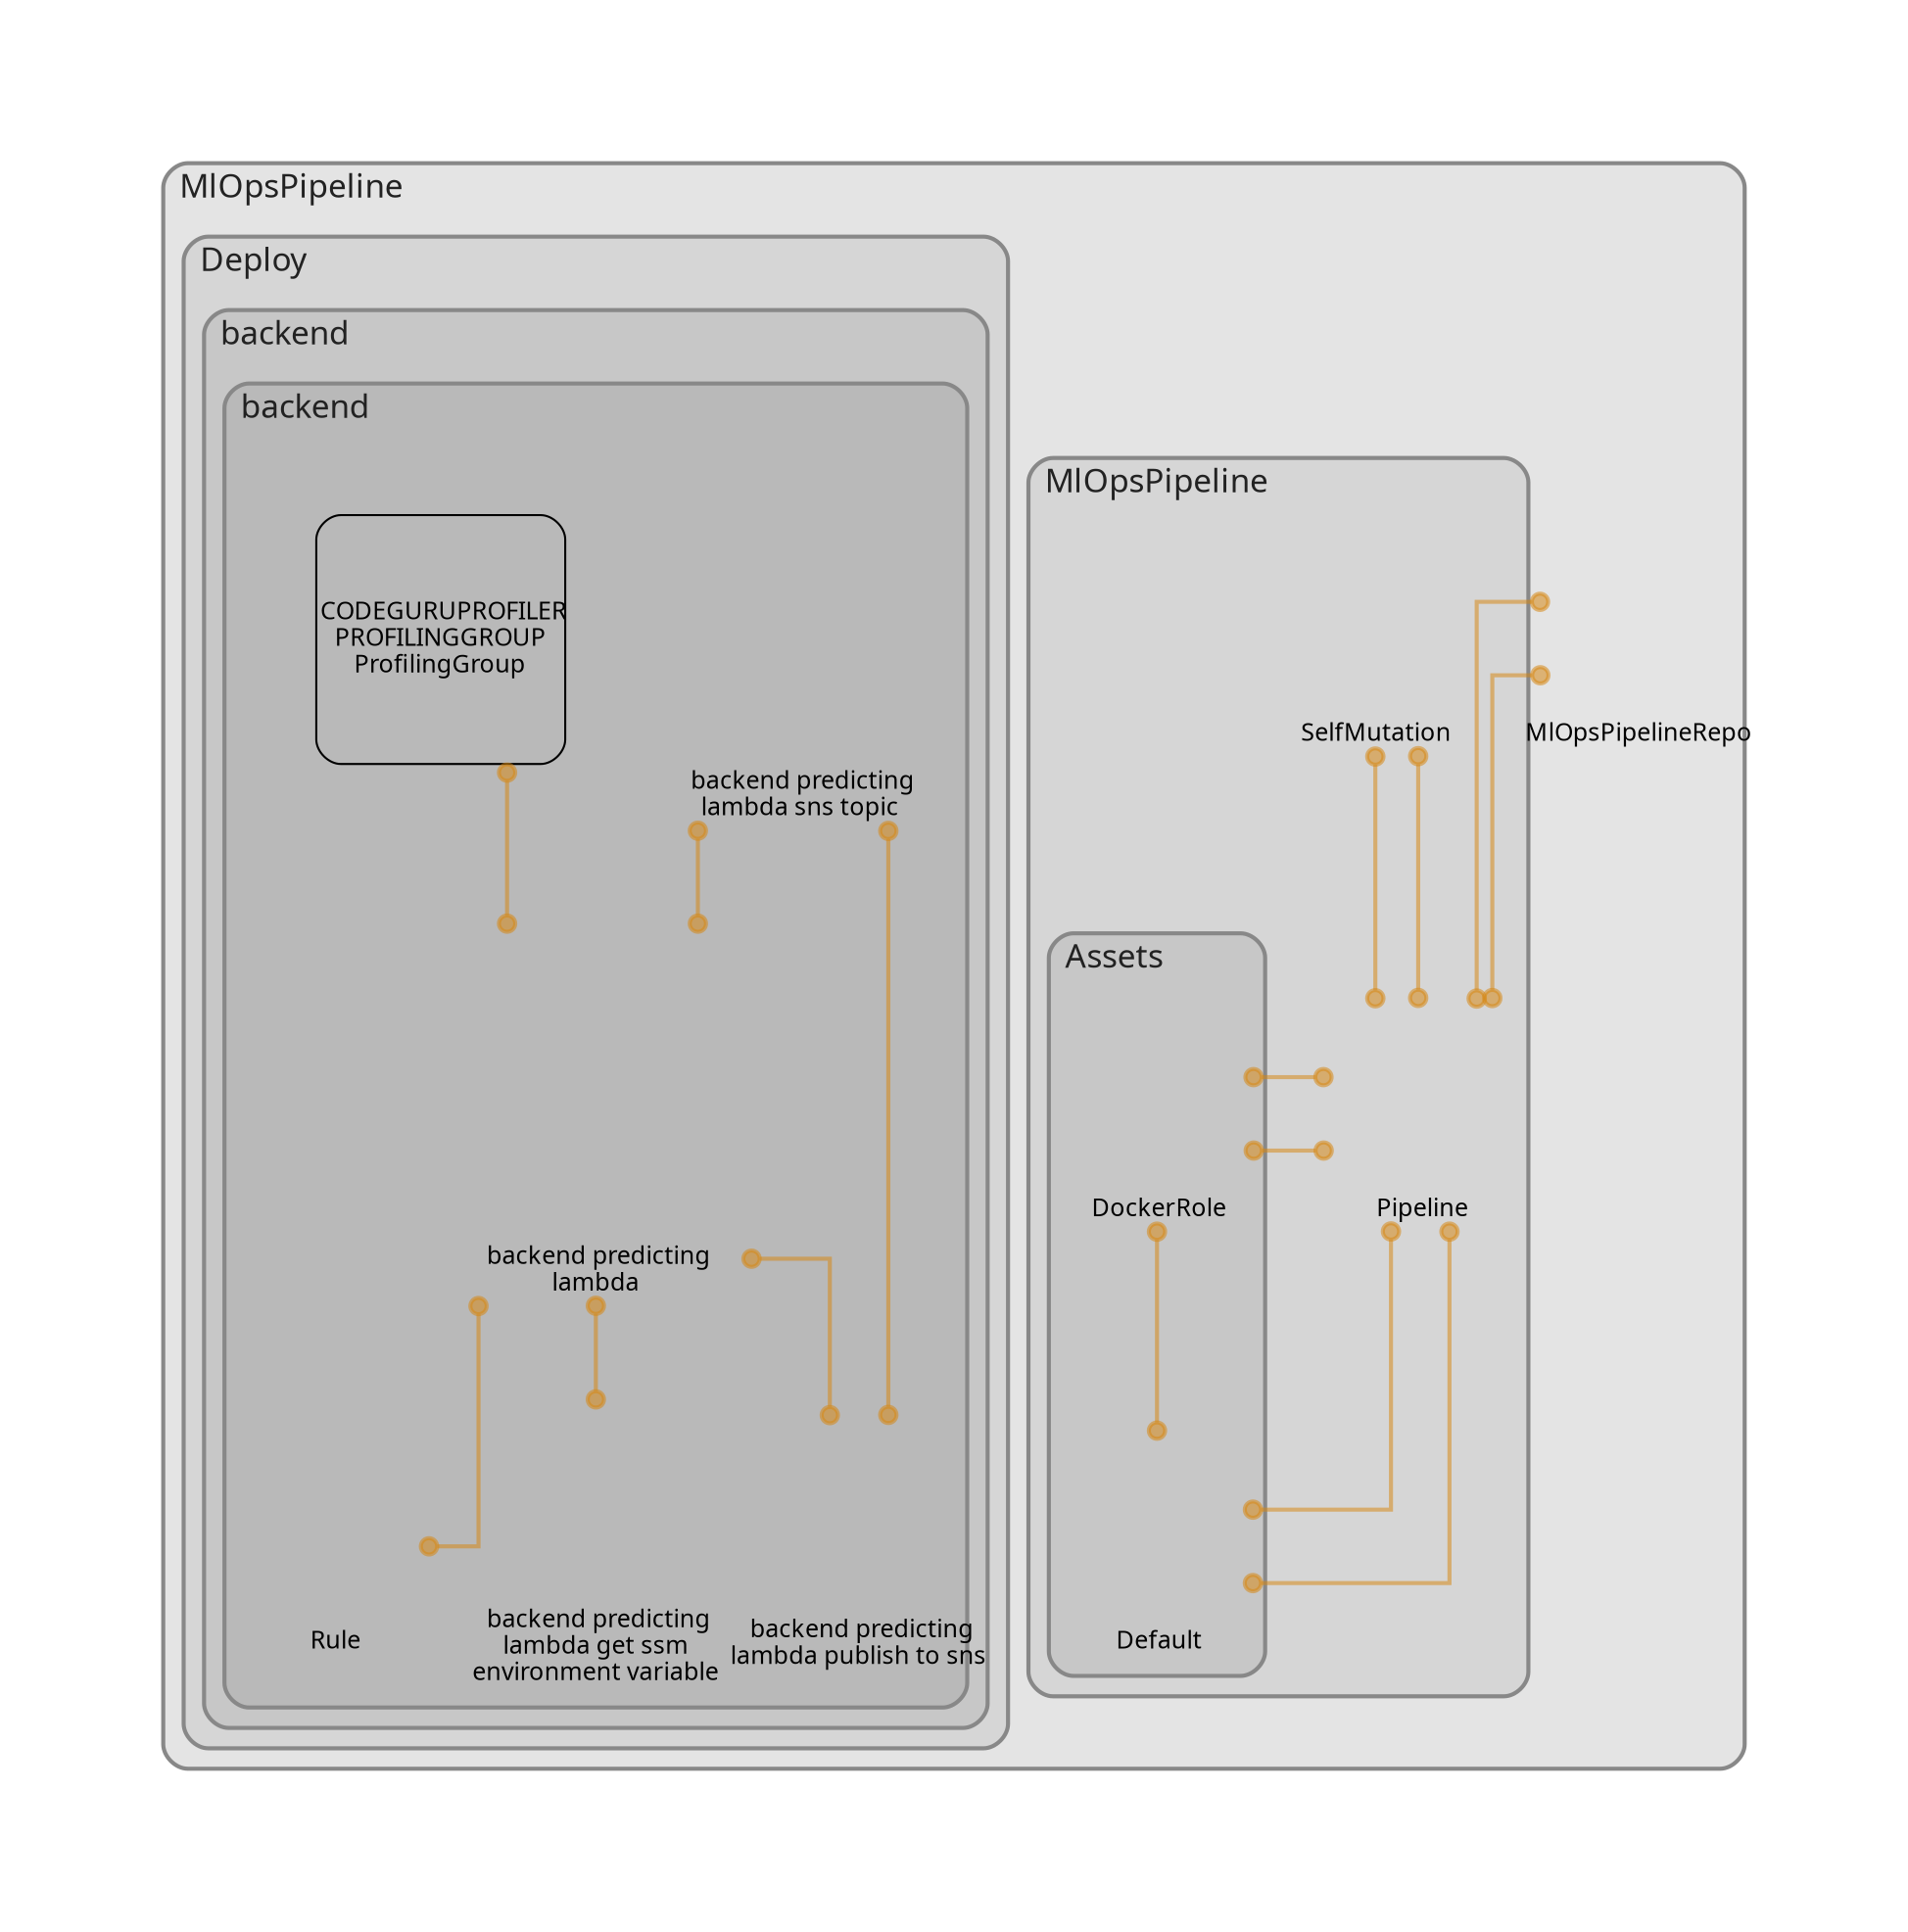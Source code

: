digraph "Diagram" {
  splines = "ortho";
  pad = "1.0";
  nodesep = "0.60";
  ranksep = "0.75";
  fontname = "Sans-Serif";
  fontsize = "15";
  dpi = "200";
  rankdir = "BT";
  compound = "true";
  fontcolor = "#222222";
  edge [
    color = "#D5871488",
    penwidth = 2,
    arrowhead = "dot",
    arrowtail = "dot",
  ];
  node [
    shape = "box",
    style = "rounded",
    fixedsize = true,
    width = 1.7,
    height = 1.7,
    labelloc = "c",
    imagescale = true,
    fontname = "Sans-Serif",
    fontsize = 8,
    margin = 8,
  ];
  subgraph "MlOpsPipeline" {
    subgraph "cluster-SubGraph.MlOpsPipeline" {
      graph [
        label = "MlOpsPipeline",
        labelloc = "b",
        labeljust = "l",
        margin = "10",
        fontsize = "16",
        penwidth = "2",
        pencolor = "#888888",
        style = "filled,rounded",
        fillcolor = "#e4e4e4",
      ];
      "MlOpsPipeline/MlOpsPipelineRepo" [
        label = " MlOpsPipelineRepo",
        fontsize = 12,
        image = "/Users/martin/PycharmProjects/ml-ops-cdk-blood-glucose/iac/node_modules/cdk-dia/icons/aws/Service/Arch_Developer- Tools/64/Arch_AWS-CodeCommit_64@5x.png",
        imagescale = "true",
        imagepos = "tc",
        penwidth = "0",
        shape = "node",
        fixedsize = "true",
        labelloc = "b",
        width = 1.2,
        height = 1.466,
      ];
      subgraph "cluster-SubGraph.MlOpsPipeline" {
        graph [
          label = "MlOpsPipeline",
          labelloc = "b",
          labeljust = "l",
          margin = "10",
          fontsize = "16",
          penwidth = "2",
          pencolor = "#888888",
          style = "filled,rounded",
          fillcolor = "#d6d6d6",
        ];
        "MlOpsPipeline/MlOpsPipeline/Pipeline" [
          label = " Pipeline",
          fontsize = 12,
          image = "/Users/martin/PycharmProjects/ml-ops-cdk-blood-glucose/iac/node_modules/cdk-dia/icons/aws/Service/Arch_Developer- Tools/64/Arch_AWS-CodePipeline_64@5x.png",
          imagescale = "true",
          imagepos = "tc",
          penwidth = "0",
          shape = "node",
          fixedsize = "true",
          labelloc = "b",
          width = 1.2,
          height = 1.466,
        ];
        "MlOpsPipeline/MlOpsPipeline/UpdatePipeline/SelfMutation" [
          label = " SelfMutation",
          fontsize = 12,
          image = "/Users/martin/PycharmProjects/ml-ops-cdk-blood-glucose/iac/node_modules/cdk-dia/icons/aws/Service/Arch_Developer- Tools/64/Arch_Amazon-CodeBuild_64@5x.png",
          imagescale = "true",
          imagepos = "tc",
          penwidth = "0",
          shape = "node",
          fixedsize = "true",
          labelloc = "b",
          width = 1.2,
          height = 1.466,
        ];
        subgraph "cluster-SubGraph.Assets" {
          graph [
            label = "Assets",
            labelloc = "b",
            labeljust = "l",
            margin = "10",
            fontsize = "16",
            penwidth = "2",
            pencolor = "#888888",
            style = "filled,rounded",
            fillcolor = "#c7c7c7",
          ];
          "MlOpsPipeline/MlOpsPipeline/Assets/DockerRole" [
            label = " DockerRole",
            fontsize = 12,
            image = "/Users/martin/PycharmProjects/ml-ops-cdk-blood-glucose/iac/node_modules/cdk-dia/icons/aws/Service/Arch_Security-Identity-Compliance/64/Arch_AWS-Identity-and-Access-Management_64@5x.png",
            imagescale = "true",
            imagepos = "tc",
            penwidth = "0",
            shape = "node",
            fixedsize = "true",
            labelloc = "b",
            width = 1.2,
            height = 1.466,
          ];
          "MlOpsPipeline/MlOpsPipeline/Assets/DockerAsset1/Default" [
            label = " Default",
            fontsize = 12,
            image = "/Users/martin/PycharmProjects/ml-ops-cdk-blood-glucose/iac/node_modules/cdk-dia/icons/aws/Service/Arch_Developer- Tools/64/Arch_Amazon-CodeBuild_64@5x.png",
            imagescale = "true",
            imagepos = "tc",
            penwidth = "0",
            shape = "node",
            fixedsize = "true",
            labelloc = "b",
            width = 1.2,
            height = 1.466,
          ];
        }
      }
      subgraph "cluster-SubGraph.Deploy" {
        graph [
          label = "Deploy",
          labelloc = "b",
          labeljust = "l",
          margin = "10",
          fontsize = "16",
          penwidth = "2",
          pencolor = "#888888",
          style = "filled,rounded",
          fillcolor = "#d6d6d6",
        ];
        subgraph "cluster-SubGraph.backend" {
          graph [
            label = "backend",
            labelloc = "b",
            labeljust = "l",
            margin = "10",
            fontsize = "16",
            penwidth = "2",
            pencolor = "#888888",
            style = "filled,rounded",
            fillcolor = "#c7c7c7",
          ];
          subgraph "cluster-SubGraph.backend" {
            graph [
              label = "backend",
              labelloc = "b",
              labeljust = "l",
              margin = "10",
              fontsize = "16",
              penwidth = "2",
              pencolor = "#888888",
              style = "filled,rounded",
              fillcolor = "#b9b9b9",
            ];
            "MlOpsPipeline/Deploy/backend/backend/backend-predicting-lambda-sns-topic" [
              label = " backend predicting\nlambda sns topic",
              fontsize = 12,
              image = "/Users/martin/PycharmProjects/ml-ops-cdk-blood-glucose/iac/node_modules/cdk-dia/icons/aws/Service/Arch_App-Integration/Arch_64/Arch_AWS-Simple-Notification-Service_64@5x.png",
              imagescale = "true",
              imagepos = "tc",
              penwidth = "0",
              shape = "node",
              fixedsize = "true",
              labelloc = "b",
              width = 2,
              height = 2.4819999999999998,
            ];
            "MlOpsPipeline/Deploy/backend/backend/backend-predicting-lambda" [
              label = " backend predicting\nlambda",
              fontsize = 12,
              image = "/Users/martin/PycharmProjects/ml-ops-cdk-blood-glucose/iac/node_modules/cdk-dia/icons/aws/Service/Arch_Compute/64/Arch_AWS-Lambda_64@5x.png",
              imagescale = "true",
              imagepos = "tc",
              penwidth = "0",
              shape = "node",
              fixedsize = "true",
              labelloc = "b",
              width = 2,
              height = 2.4819999999999998,
            ];
            "MlOpsPipeline/Deploy/backend/backend/backend-predicting-lambda-get-ssm-environment-variable" [
              label = " backend predicting\nlambda get ssm\nenvironment variable",
              fontsize = 12,
              image = "/Users/martin/PycharmProjects/ml-ops-cdk-blood-glucose/iac/node_modules/cdk-dia/icons/aws/Service/Arch_Security-Identity-Compliance/64/Arch_AWS-Identity-and-Access-Management_64@5x.png",
              imagescale = "true",
              imagepos = "tc",
              penwidth = "0",
              shape = "node",
              fixedsize = "true",
              labelloc = "b",
              width = 1.2,
              height = 1.898,
            ];
            "MlOpsPipeline/Deploy/backend/backend/backend-predicting-lambda-publish-to-sns" [
              label = " backend predicting\nlambda publish to sns",
              fontsize = 12,
              image = "/Users/martin/PycharmProjects/ml-ops-cdk-blood-glucose/iac/node_modules/cdk-dia/icons/aws/Service/Arch_Security-Identity-Compliance/64/Arch_AWS-Identity-and-Access-Management_64@5x.png",
              imagescale = "true",
              imagepos = "tc",
              penwidth = "0",
              shape = "node",
              fixedsize = "true",
              labelloc = "b",
              width = 1.2,
              height = 1.682,
            ];
            "MlOpsPipeline/Deploy/backend/backend/Rule" [
              label = " Rule",
              fontsize = 12,
              image = "/Users/martin/PycharmProjects/ml-ops-cdk-blood-glucose/iac/node_modules/cdk-dia/icons/aws/Service/Arch_App-Integration/Arch_64/Arch_Amazon-EventBridge_64@5x.png",
              imagescale = "true",
              imagepos = "tc",
              penwidth = "0",
              shape = "node",
              fixedsize = "true",
              labelloc = "b",
              width = 1.2,
              height = 1.466,
            ];
            "MlOpsPipeline/Deploy/backend/backend/backend-predicting-lambda-profiling-group/ProfilingGroup" [
              label = " CODEGURUPROFILER\nPROFILINGGROUP\nProfilingGroup",
              fontsize = 12,
            ];
          }
        }
      }
    }
  }
  "MlOpsPipeline/MlOpsPipelineRepo" -> "MlOpsPipeline/MlOpsPipeline/Pipeline" [
    dir = "both",
  ];
  "MlOpsPipeline/MlOpsPipeline/Pipeline" -> "MlOpsPipeline/MlOpsPipelineRepo" [
    dir = "both",
  ];
  "MlOpsPipeline/MlOpsPipeline/Pipeline" -> "MlOpsPipeline/MlOpsPipeline/UpdatePipeline/SelfMutation" [
    dir = "both",
  ];
  "MlOpsPipeline/MlOpsPipeline/Pipeline" -> "MlOpsPipeline/MlOpsPipeline/Assets/DockerRole" [
    dir = "both",
  ];
  "MlOpsPipeline/MlOpsPipeline/Pipeline" -> "MlOpsPipeline/MlOpsPipeline/Assets/DockerAsset1/Default" [
    dir = "both",
  ];
  "MlOpsPipeline/MlOpsPipeline/Assets/DockerRole" -> "MlOpsPipeline/MlOpsPipeline/Pipeline" [
    dir = "both",
  ];
  "MlOpsPipeline/MlOpsPipeline/Assets/DockerAsset1/Default" -> "MlOpsPipeline/MlOpsPipeline/Pipeline" [
    dir = "both",
  ];
  "MlOpsPipeline/MlOpsPipeline/Assets/DockerAsset1/Default" -> "MlOpsPipeline/MlOpsPipeline/Assets/DockerRole" [
    dir = "both",
  ];
  "MlOpsPipeline/MlOpsPipeline/UpdatePipeline/SelfMutation" -> "MlOpsPipeline/MlOpsPipeline/Pipeline" [
    dir = "both",
  ];
  "MlOpsPipeline/Deploy/backend/backend/backend-predicting-lambda" -> "MlOpsPipeline/Deploy/backend/backend/backend-predicting-lambda-profiling-group/ProfilingGroup" [
    dir = "both",
  ];
  "MlOpsPipeline/Deploy/backend/backend/backend-predicting-lambda" -> "MlOpsPipeline/Deploy/backend/backend/backend-predicting-lambda-sns-topic" [
    dir = "both",
  ];
  "MlOpsPipeline/Deploy/backend/backend/backend-predicting-lambda-get-ssm-environment-variable" -> "MlOpsPipeline/Deploy/backend/backend/backend-predicting-lambda" [
    dir = "both",
  ];
  "MlOpsPipeline/Deploy/backend/backend/backend-predicting-lambda-publish-to-sns" -> "MlOpsPipeline/Deploy/backend/backend/backend-predicting-lambda-sns-topic" [
    dir = "both",
  ];
  "MlOpsPipeline/Deploy/backend/backend/backend-predicting-lambda-publish-to-sns" -> "MlOpsPipeline/Deploy/backend/backend/backend-predicting-lambda" [
    dir = "both",
  ];
  "MlOpsPipeline/Deploy/backend/backend/Rule" -> "MlOpsPipeline/Deploy/backend/backend/backend-predicting-lambda" [
    dir = "both",
  ];
}